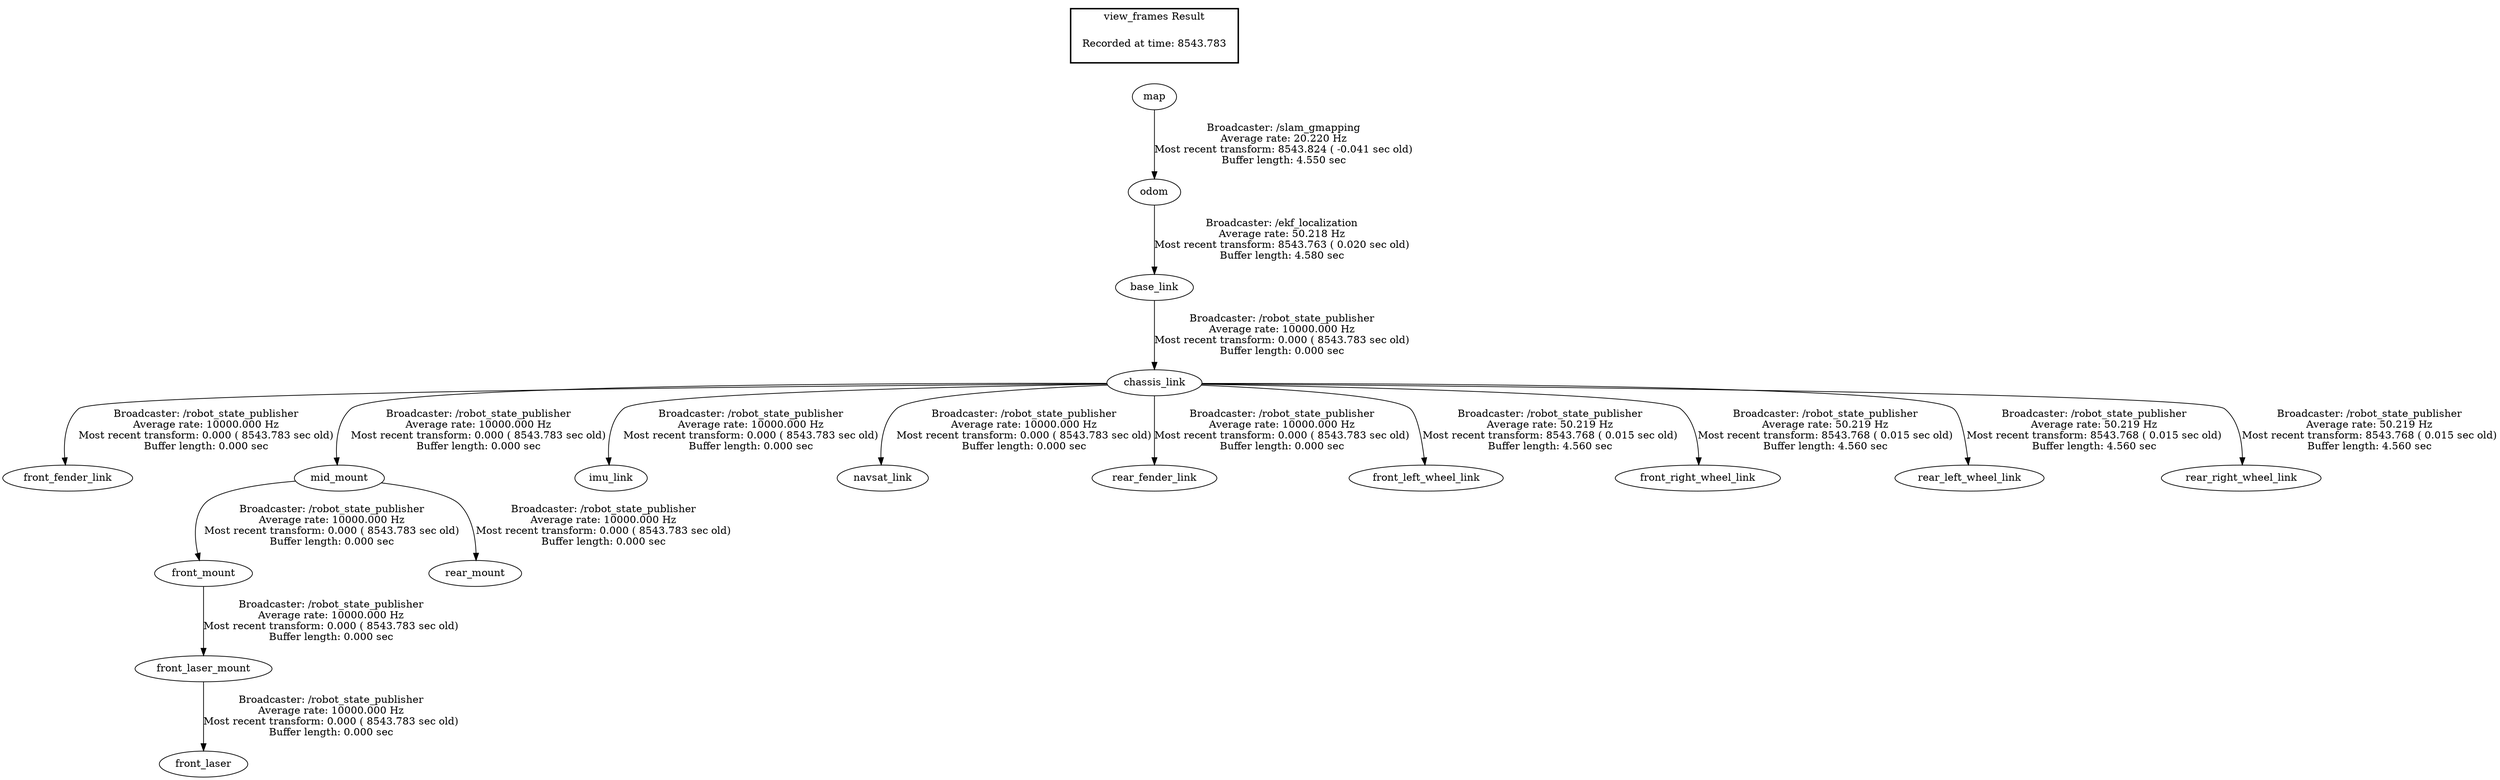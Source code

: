 digraph G {
"odom" -> "base_link"[label="Broadcaster: /ekf_localization\nAverage rate: 50.218 Hz\nMost recent transform: 8543.763 ( 0.020 sec old)\nBuffer length: 4.580 sec\n"];
"map" -> "odom"[label="Broadcaster: /slam_gmapping\nAverage rate: 20.220 Hz\nMost recent transform: 8543.824 ( -0.041 sec old)\nBuffer length: 4.550 sec\n"];
"base_link" -> "chassis_link"[label="Broadcaster: /robot_state_publisher\nAverage rate: 10000.000 Hz\nMost recent transform: 0.000 ( 8543.783 sec old)\nBuffer length: 0.000 sec\n"];
"chassis_link" -> "front_fender_link"[label="Broadcaster: /robot_state_publisher\nAverage rate: 10000.000 Hz\nMost recent transform: 0.000 ( 8543.783 sec old)\nBuffer length: 0.000 sec\n"];
"front_laser_mount" -> "front_laser"[label="Broadcaster: /robot_state_publisher\nAverage rate: 10000.000 Hz\nMost recent transform: 0.000 ( 8543.783 sec old)\nBuffer length: 0.000 sec\n"];
"front_mount" -> "front_laser_mount"[label="Broadcaster: /robot_state_publisher\nAverage rate: 10000.000 Hz\nMost recent transform: 0.000 ( 8543.783 sec old)\nBuffer length: 0.000 sec\n"];
"mid_mount" -> "front_mount"[label="Broadcaster: /robot_state_publisher\nAverage rate: 10000.000 Hz\nMost recent transform: 0.000 ( 8543.783 sec old)\nBuffer length: 0.000 sec\n"];
"chassis_link" -> "mid_mount"[label="Broadcaster: /robot_state_publisher\nAverage rate: 10000.000 Hz\nMost recent transform: 0.000 ( 8543.783 sec old)\nBuffer length: 0.000 sec\n"];
"chassis_link" -> "imu_link"[label="Broadcaster: /robot_state_publisher\nAverage rate: 10000.000 Hz\nMost recent transform: 0.000 ( 8543.783 sec old)\nBuffer length: 0.000 sec\n"];
"chassis_link" -> "navsat_link"[label="Broadcaster: /robot_state_publisher\nAverage rate: 10000.000 Hz\nMost recent transform: 0.000 ( 8543.783 sec old)\nBuffer length: 0.000 sec\n"];
"chassis_link" -> "rear_fender_link"[label="Broadcaster: /robot_state_publisher\nAverage rate: 10000.000 Hz\nMost recent transform: 0.000 ( 8543.783 sec old)\nBuffer length: 0.000 sec\n"];
"mid_mount" -> "rear_mount"[label="Broadcaster: /robot_state_publisher\nAverage rate: 10000.000 Hz\nMost recent transform: 0.000 ( 8543.783 sec old)\nBuffer length: 0.000 sec\n"];
"chassis_link" -> "front_left_wheel_link"[label="Broadcaster: /robot_state_publisher\nAverage rate: 50.219 Hz\nMost recent transform: 8543.768 ( 0.015 sec old)\nBuffer length: 4.560 sec\n"];
"chassis_link" -> "front_right_wheel_link"[label="Broadcaster: /robot_state_publisher\nAverage rate: 50.219 Hz\nMost recent transform: 8543.768 ( 0.015 sec old)\nBuffer length: 4.560 sec\n"];
"chassis_link" -> "rear_left_wheel_link"[label="Broadcaster: /robot_state_publisher\nAverage rate: 50.219 Hz\nMost recent transform: 8543.768 ( 0.015 sec old)\nBuffer length: 4.560 sec\n"];
"chassis_link" -> "rear_right_wheel_link"[label="Broadcaster: /robot_state_publisher\nAverage rate: 50.219 Hz\nMost recent transform: 8543.768 ( 0.015 sec old)\nBuffer length: 4.560 sec\n"];
edge [style=invis];
 subgraph cluster_legend { style=bold; color=black; label ="view_frames Result";
"Recorded at time: 8543.783"[ shape=plaintext ] ;
 }->"map";
}